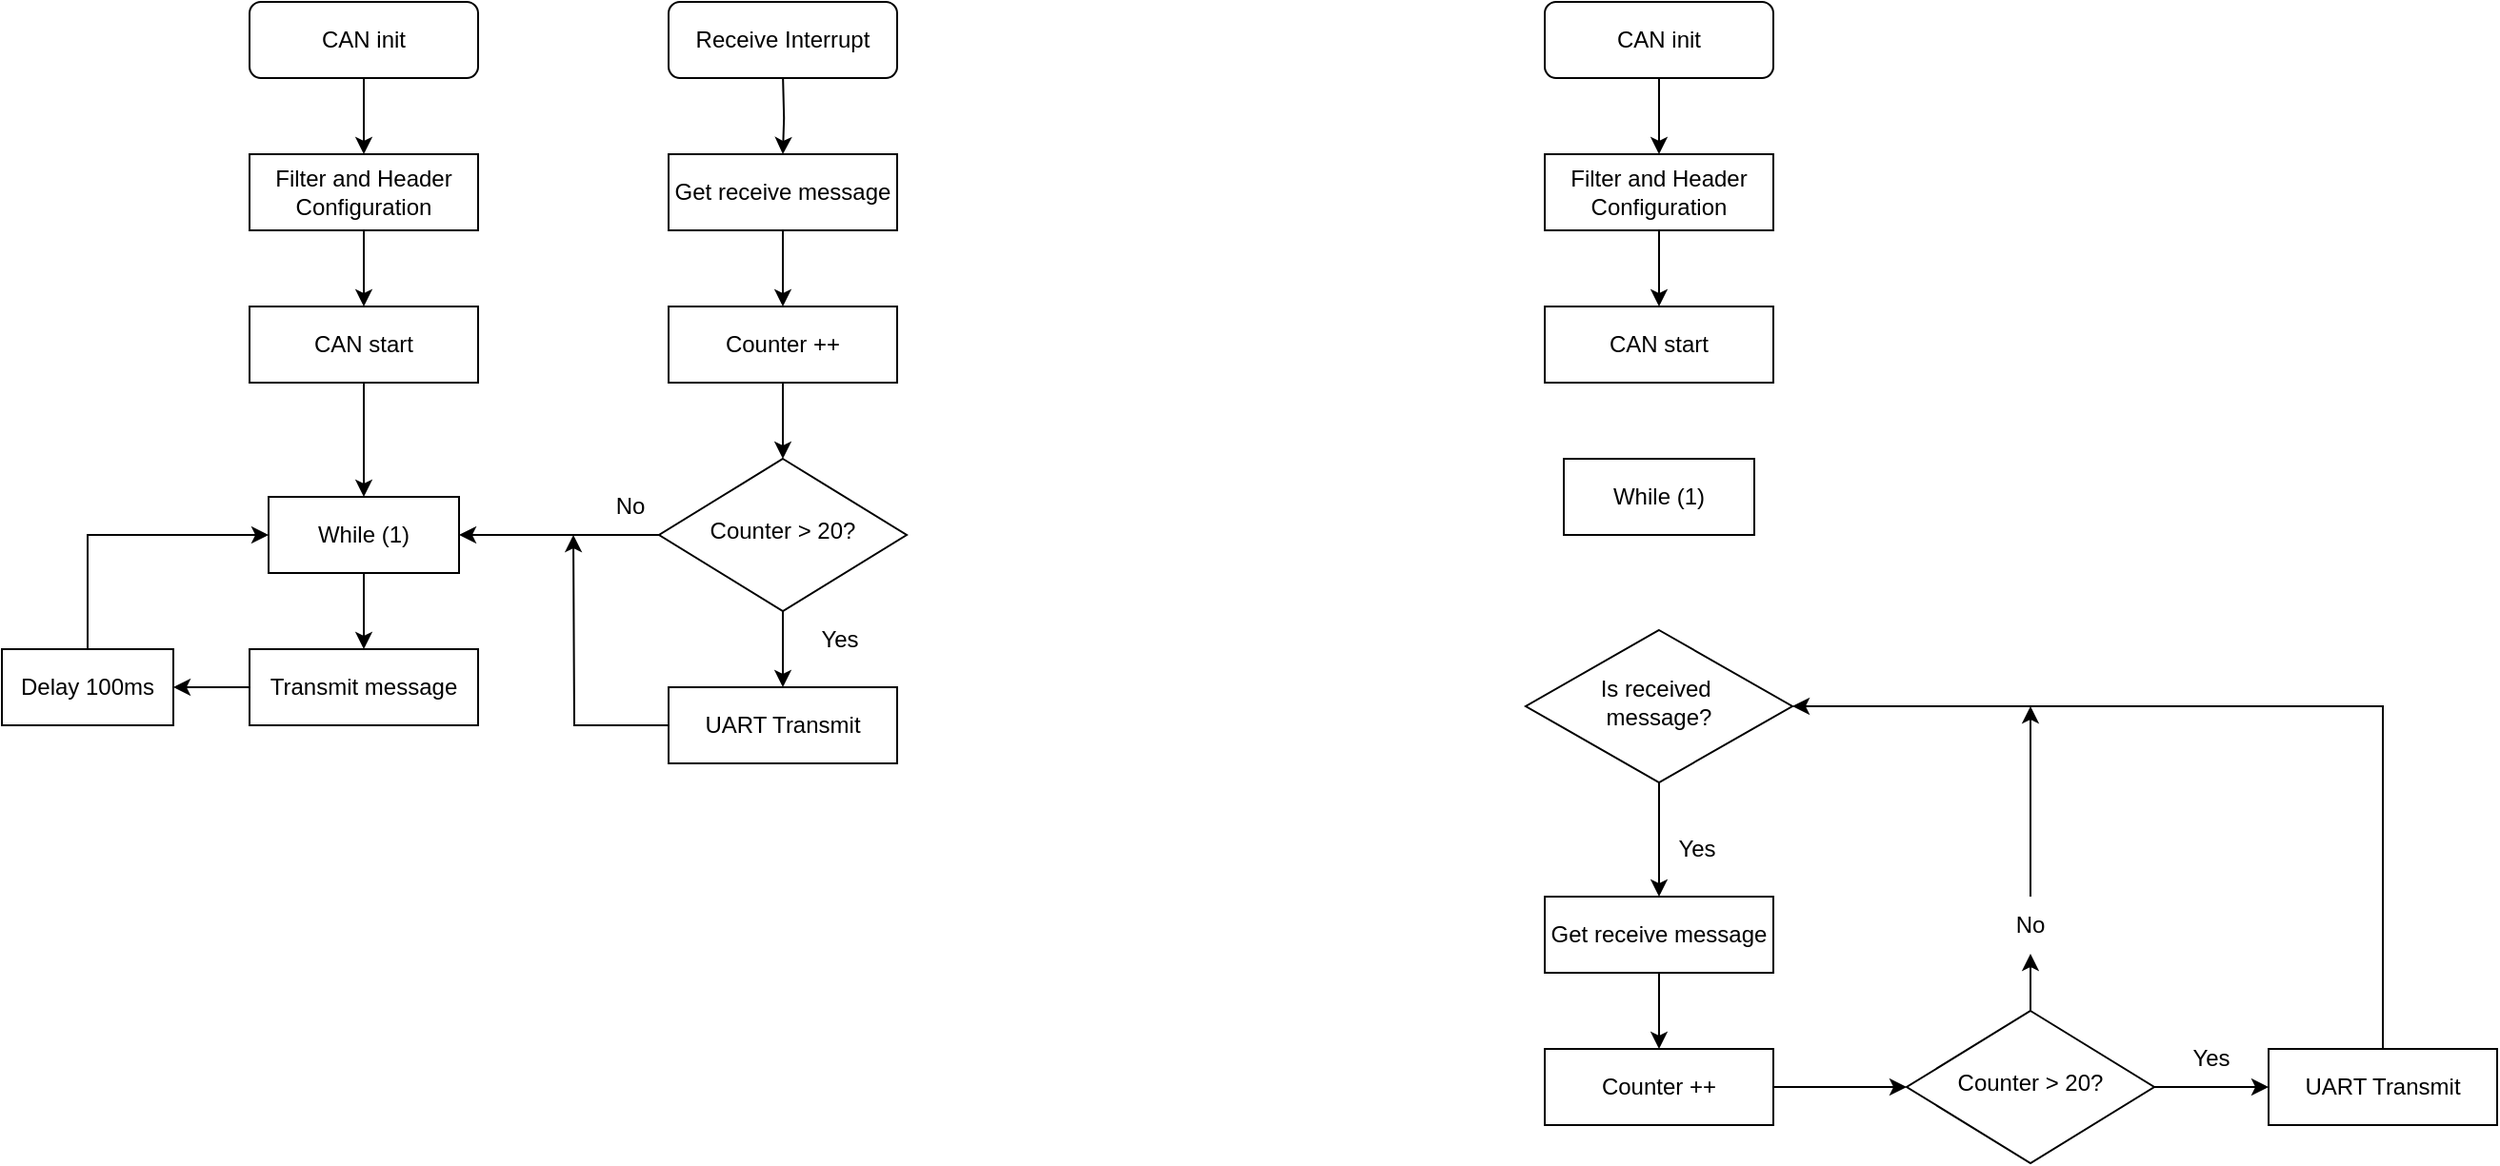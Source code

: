 <mxfile version="26.2.14">
  <diagram id="C5RBs43oDa-KdzZeNtuy" name="Page-1">
    <mxGraphModel dx="1577" dy="811" grid="1" gridSize="10" guides="1" tooltips="1" connect="1" arrows="1" fold="1" page="1" pageScale="1" pageWidth="827" pageHeight="1169" math="0" shadow="0">
      <root>
        <mxCell id="WIyWlLk6GJQsqaUBKTNV-0" />
        <mxCell id="WIyWlLk6GJQsqaUBKTNV-1" parent="WIyWlLk6GJQsqaUBKTNV-0" />
        <mxCell id="BSAUwJKBO7j2kIfMWwGT-10" value="" style="edgeStyle=orthogonalEdgeStyle;rounded=0;orthogonalLoop=1;jettySize=auto;html=1;" edge="1" parent="WIyWlLk6GJQsqaUBKTNV-1" source="WIyWlLk6GJQsqaUBKTNV-3" target="BSAUwJKBO7j2kIfMWwGT-1">
          <mxGeometry relative="1" as="geometry" />
        </mxCell>
        <mxCell id="WIyWlLk6GJQsqaUBKTNV-3" value="CAN init" style="rounded=1;whiteSpace=wrap;html=1;fontSize=12;glass=0;strokeWidth=1;shadow=0;" parent="WIyWlLk6GJQsqaUBKTNV-1" vertex="1">
          <mxGeometry x="160" y="80" width="120" height="40" as="geometry" />
        </mxCell>
        <mxCell id="BSAUwJKBO7j2kIfMWwGT-9" value="" style="edgeStyle=orthogonalEdgeStyle;rounded=0;orthogonalLoop=1;jettySize=auto;html=1;" edge="1" parent="WIyWlLk6GJQsqaUBKTNV-1" source="BSAUwJKBO7j2kIfMWwGT-1" target="BSAUwJKBO7j2kIfMWwGT-3">
          <mxGeometry relative="1" as="geometry" />
        </mxCell>
        <mxCell id="BSAUwJKBO7j2kIfMWwGT-1" value="Filter and Header Configuration" style="rounded=0;whiteSpace=wrap;html=1;fontSize=12;glass=0;strokeWidth=1;shadow=0;" vertex="1" parent="WIyWlLk6GJQsqaUBKTNV-1">
          <mxGeometry x="160" y="160" width="120" height="40" as="geometry" />
        </mxCell>
        <mxCell id="BSAUwJKBO7j2kIfMWwGT-32" value="" style="edgeStyle=orthogonalEdgeStyle;rounded=0;orthogonalLoop=1;jettySize=auto;html=1;" edge="1" parent="WIyWlLk6GJQsqaUBKTNV-1" source="BSAUwJKBO7j2kIfMWwGT-3" target="BSAUwJKBO7j2kIfMWwGT-31">
          <mxGeometry relative="1" as="geometry" />
        </mxCell>
        <mxCell id="BSAUwJKBO7j2kIfMWwGT-3" value="CAN start" style="rounded=0;whiteSpace=wrap;html=1;fontSize=12;glass=0;strokeWidth=1;shadow=0;" vertex="1" parent="WIyWlLk6GJQsqaUBKTNV-1">
          <mxGeometry x="160" y="240" width="120" height="40" as="geometry" />
        </mxCell>
        <mxCell id="BSAUwJKBO7j2kIfMWwGT-7" value="" style="edgeStyle=orthogonalEdgeStyle;rounded=0;orthogonalLoop=1;jettySize=auto;html=1;" edge="1" parent="WIyWlLk6GJQsqaUBKTNV-1" source="BSAUwJKBO7j2kIfMWwGT-5">
          <mxGeometry relative="1" as="geometry">
            <mxPoint x="440.067" y="120.002" as="sourcePoint" />
            <mxPoint x="440" y="180.04" as="targetPoint" />
          </mxGeometry>
        </mxCell>
        <mxCell id="BSAUwJKBO7j2kIfMWwGT-22" value="" style="edgeStyle=orthogonalEdgeStyle;rounded=0;orthogonalLoop=1;jettySize=auto;html=1;" edge="1" parent="WIyWlLk6GJQsqaUBKTNV-1" source="BSAUwJKBO7j2kIfMWwGT-5" target="BSAUwJKBO7j2kIfMWwGT-21">
          <mxGeometry relative="1" as="geometry" />
        </mxCell>
        <mxCell id="BSAUwJKBO7j2kIfMWwGT-77" value="" style="edgeStyle=orthogonalEdgeStyle;rounded=0;orthogonalLoop=1;jettySize=auto;html=1;" edge="1" parent="WIyWlLk6GJQsqaUBKTNV-1" source="BSAUwJKBO7j2kIfMWwGT-13" target="BSAUwJKBO7j2kIfMWwGT-36">
          <mxGeometry relative="1" as="geometry" />
        </mxCell>
        <mxCell id="BSAUwJKBO7j2kIfMWwGT-13" value="Transmit message" style="rounded=0;whiteSpace=wrap;html=1;fontSize=12;glass=0;strokeWidth=1;shadow=0;" vertex="1" parent="WIyWlLk6GJQsqaUBKTNV-1">
          <mxGeometry x="160" y="420" width="120" height="40" as="geometry" />
        </mxCell>
        <mxCell id="BSAUwJKBO7j2kIfMWwGT-19" value="No" style="text;html=1;align=center;verticalAlign=middle;whiteSpace=wrap;rounded=0;" vertex="1" parent="WIyWlLk6GJQsqaUBKTNV-1">
          <mxGeometry x="330" y="330" width="60" height="30" as="geometry" />
        </mxCell>
        <mxCell id="BSAUwJKBO7j2kIfMWwGT-24" value="" style="edgeStyle=orthogonalEdgeStyle;rounded=0;orthogonalLoop=1;jettySize=auto;html=1;" edge="1" parent="WIyWlLk6GJQsqaUBKTNV-1" source="BSAUwJKBO7j2kIfMWwGT-21" target="BSAUwJKBO7j2kIfMWwGT-23">
          <mxGeometry relative="1" as="geometry" />
        </mxCell>
        <mxCell id="BSAUwJKBO7j2kIfMWwGT-21" value="Counter ++" style="rounded=0;whiteSpace=wrap;html=1;fontSize=12;glass=0;strokeWidth=1;shadow=0;" vertex="1" parent="WIyWlLk6GJQsqaUBKTNV-1">
          <mxGeometry x="380" y="240.0" width="120" height="40" as="geometry" />
        </mxCell>
        <mxCell id="BSAUwJKBO7j2kIfMWwGT-29" value="" style="edgeStyle=orthogonalEdgeStyle;rounded=0;orthogonalLoop=1;jettySize=auto;html=1;" edge="1" parent="WIyWlLk6GJQsqaUBKTNV-1" source="BSAUwJKBO7j2kIfMWwGT-23" target="BSAUwJKBO7j2kIfMWwGT-28">
          <mxGeometry relative="1" as="geometry" />
        </mxCell>
        <mxCell id="BSAUwJKBO7j2kIfMWwGT-80" value="" style="edgeStyle=orthogonalEdgeStyle;rounded=0;orthogonalLoop=1;jettySize=auto;html=1;" edge="1" parent="WIyWlLk6GJQsqaUBKTNV-1" source="BSAUwJKBO7j2kIfMWwGT-23" target="BSAUwJKBO7j2kIfMWwGT-31">
          <mxGeometry relative="1" as="geometry" />
        </mxCell>
        <mxCell id="BSAUwJKBO7j2kIfMWwGT-23" value="Counter &amp;gt; 20?" style="rhombus;whiteSpace=wrap;html=1;shadow=0;fontFamily=Helvetica;fontSize=12;align=center;strokeWidth=1;spacing=6;spacingTop=-4;" vertex="1" parent="WIyWlLk6GJQsqaUBKTNV-1">
          <mxGeometry x="375" y="320.0" width="130" height="80" as="geometry" />
        </mxCell>
        <mxCell id="BSAUwJKBO7j2kIfMWwGT-81" style="edgeStyle=orthogonalEdgeStyle;rounded=0;orthogonalLoop=1;jettySize=auto;html=1;" edge="1" parent="WIyWlLk6GJQsqaUBKTNV-1" source="BSAUwJKBO7j2kIfMWwGT-28">
          <mxGeometry relative="1" as="geometry">
            <mxPoint x="330" y="360" as="targetPoint" />
          </mxGeometry>
        </mxCell>
        <mxCell id="BSAUwJKBO7j2kIfMWwGT-28" value="UART Transmit" style="rounded=0;whiteSpace=wrap;html=1;fontSize=12;glass=0;strokeWidth=1;shadow=0;" vertex="1" parent="WIyWlLk6GJQsqaUBKTNV-1">
          <mxGeometry x="380" y="440" width="120" height="40" as="geometry" />
        </mxCell>
        <mxCell id="BSAUwJKBO7j2kIfMWwGT-30" value="Yes" style="text;html=1;align=center;verticalAlign=middle;whiteSpace=wrap;rounded=0;" vertex="1" parent="WIyWlLk6GJQsqaUBKTNV-1">
          <mxGeometry x="440" y="400" width="60" height="30" as="geometry" />
        </mxCell>
        <mxCell id="BSAUwJKBO7j2kIfMWwGT-33" value="" style="edgeStyle=orthogonalEdgeStyle;rounded=0;orthogonalLoop=1;jettySize=auto;html=1;" edge="1" parent="WIyWlLk6GJQsqaUBKTNV-1" source="BSAUwJKBO7j2kIfMWwGT-31" target="BSAUwJKBO7j2kIfMWwGT-13">
          <mxGeometry relative="1" as="geometry" />
        </mxCell>
        <mxCell id="BSAUwJKBO7j2kIfMWwGT-31" value="While (1)" style="rounded=0;whiteSpace=wrap;html=1;fontSize=12;glass=0;strokeWidth=1;shadow=0;" vertex="1" parent="WIyWlLk6GJQsqaUBKTNV-1">
          <mxGeometry x="170" y="340" width="100" height="40" as="geometry" />
        </mxCell>
        <mxCell id="BSAUwJKBO7j2kIfMWwGT-39" style="edgeStyle=orthogonalEdgeStyle;rounded=0;orthogonalLoop=1;jettySize=auto;html=1;entryX=0;entryY=0.5;entryDx=0;entryDy=0;" edge="1" parent="WIyWlLk6GJQsqaUBKTNV-1" source="BSAUwJKBO7j2kIfMWwGT-36" target="BSAUwJKBO7j2kIfMWwGT-31">
          <mxGeometry relative="1" as="geometry">
            <Array as="points">
              <mxPoint x="75" y="360" />
            </Array>
          </mxGeometry>
        </mxCell>
        <mxCell id="BSAUwJKBO7j2kIfMWwGT-36" value="Delay 100ms" style="rounded=0;whiteSpace=wrap;html=1;fontSize=12;glass=0;strokeWidth=1;shadow=0;" vertex="1" parent="WIyWlLk6GJQsqaUBKTNV-1">
          <mxGeometry x="30" y="420" width="90" height="40" as="geometry" />
        </mxCell>
        <mxCell id="BSAUwJKBO7j2kIfMWwGT-43" value="" style="edgeStyle=orthogonalEdgeStyle;rounded=0;orthogonalLoop=1;jettySize=auto;html=1;" edge="1" source="BSAUwJKBO7j2kIfMWwGT-44" target="BSAUwJKBO7j2kIfMWwGT-46" parent="WIyWlLk6GJQsqaUBKTNV-1">
          <mxGeometry relative="1" as="geometry" />
        </mxCell>
        <mxCell id="BSAUwJKBO7j2kIfMWwGT-44" value="CAN init" style="rounded=1;whiteSpace=wrap;html=1;fontSize=12;glass=0;strokeWidth=1;shadow=0;" vertex="1" parent="WIyWlLk6GJQsqaUBKTNV-1">
          <mxGeometry x="840" y="80" width="120" height="40" as="geometry" />
        </mxCell>
        <mxCell id="BSAUwJKBO7j2kIfMWwGT-45" value="" style="edgeStyle=orthogonalEdgeStyle;rounded=0;orthogonalLoop=1;jettySize=auto;html=1;" edge="1" source="BSAUwJKBO7j2kIfMWwGT-46" target="BSAUwJKBO7j2kIfMWwGT-48" parent="WIyWlLk6GJQsqaUBKTNV-1">
          <mxGeometry relative="1" as="geometry" />
        </mxCell>
        <mxCell id="BSAUwJKBO7j2kIfMWwGT-46" value="Filter and Header Configuration" style="rounded=0;whiteSpace=wrap;html=1;fontSize=12;glass=0;strokeWidth=1;shadow=0;" vertex="1" parent="WIyWlLk6GJQsqaUBKTNV-1">
          <mxGeometry x="840" y="160" width="120" height="40" as="geometry" />
        </mxCell>
        <mxCell id="BSAUwJKBO7j2kIfMWwGT-48" value="CAN start" style="rounded=0;whiteSpace=wrap;html=1;fontSize=12;glass=0;strokeWidth=1;shadow=0;" vertex="1" parent="WIyWlLk6GJQsqaUBKTNV-1">
          <mxGeometry x="840" y="240" width="120" height="40" as="geometry" />
        </mxCell>
        <mxCell id="BSAUwJKBO7j2kIfMWwGT-49" value="" style="edgeStyle=orthogonalEdgeStyle;rounded=0;orthogonalLoop=1;jettySize=auto;html=1;" edge="1" source="BSAUwJKBO7j2kIfMWwGT-51" parent="WIyWlLk6GJQsqaUBKTNV-1">
          <mxGeometry relative="1" as="geometry">
            <mxPoint x="900" y="550" as="targetPoint" />
          </mxGeometry>
        </mxCell>
        <mxCell id="BSAUwJKBO7j2kIfMWwGT-51" value="Is received&amp;nbsp;&lt;div&gt;message?&lt;/div&gt;" style="rhombus;whiteSpace=wrap;html=1;shadow=0;fontFamily=Helvetica;fontSize=12;align=center;strokeWidth=1;spacing=6;spacingTop=-4;" vertex="1" parent="WIyWlLk6GJQsqaUBKTNV-1">
          <mxGeometry x="830" y="410" width="140" height="80" as="geometry" />
        </mxCell>
        <mxCell id="BSAUwJKBO7j2kIfMWwGT-52" value="" style="edgeStyle=orthogonalEdgeStyle;rounded=0;orthogonalLoop=1;jettySize=auto;html=1;" edge="1" source="BSAUwJKBO7j2kIfMWwGT-53" target="BSAUwJKBO7j2kIfMWwGT-58" parent="WIyWlLk6GJQsqaUBKTNV-1">
          <mxGeometry relative="1" as="geometry" />
        </mxCell>
        <mxCell id="BSAUwJKBO7j2kIfMWwGT-53" value="Get receive message" style="rounded=0;whiteSpace=wrap;html=1;fontSize=12;glass=0;strokeWidth=1;shadow=0;" vertex="1" parent="WIyWlLk6GJQsqaUBKTNV-1">
          <mxGeometry x="840" y="550" width="120" height="40" as="geometry" />
        </mxCell>
        <mxCell id="BSAUwJKBO7j2kIfMWwGT-56" value="Yes" style="text;html=1;align=center;verticalAlign=middle;whiteSpace=wrap;rounded=0;" vertex="1" parent="WIyWlLk6GJQsqaUBKTNV-1">
          <mxGeometry x="890" y="510" width="60" height="30" as="geometry" />
        </mxCell>
        <mxCell id="BSAUwJKBO7j2kIfMWwGT-57" value="" style="edgeStyle=orthogonalEdgeStyle;rounded=0;orthogonalLoop=1;jettySize=auto;html=1;" edge="1" source="BSAUwJKBO7j2kIfMWwGT-58" target="BSAUwJKBO7j2kIfMWwGT-61" parent="WIyWlLk6GJQsqaUBKTNV-1">
          <mxGeometry relative="1" as="geometry" />
        </mxCell>
        <mxCell id="BSAUwJKBO7j2kIfMWwGT-58" value="Counter ++" style="rounded=0;whiteSpace=wrap;html=1;fontSize=12;glass=0;strokeWidth=1;shadow=0;" vertex="1" parent="WIyWlLk6GJQsqaUBKTNV-1">
          <mxGeometry x="840" y="630" width="120" height="40" as="geometry" />
        </mxCell>
        <mxCell id="BSAUwJKBO7j2kIfMWwGT-59" value="" style="edgeStyle=orthogonalEdgeStyle;rounded=0;orthogonalLoop=1;jettySize=auto;html=1;" edge="1" source="BSAUwJKBO7j2kIfMWwGT-61" target="BSAUwJKBO7j2kIfMWwGT-63" parent="WIyWlLk6GJQsqaUBKTNV-1">
          <mxGeometry relative="1" as="geometry" />
        </mxCell>
        <mxCell id="BSAUwJKBO7j2kIfMWwGT-60" style="edgeStyle=orthogonalEdgeStyle;rounded=0;orthogonalLoop=1;jettySize=auto;html=1;" edge="1" source="BSAUwJKBO7j2kIfMWwGT-71" parent="WIyWlLk6GJQsqaUBKTNV-1">
          <mxGeometry relative="1" as="geometry">
            <mxPoint x="1095" y="450" as="targetPoint" />
          </mxGeometry>
        </mxCell>
        <mxCell id="BSAUwJKBO7j2kIfMWwGT-61" value="Counter &amp;gt; 20?" style="rhombus;whiteSpace=wrap;html=1;shadow=0;fontFamily=Helvetica;fontSize=12;align=center;strokeWidth=1;spacing=6;spacingTop=-4;" vertex="1" parent="WIyWlLk6GJQsqaUBKTNV-1">
          <mxGeometry x="1030" y="610" width="130" height="80" as="geometry" />
        </mxCell>
        <mxCell id="BSAUwJKBO7j2kIfMWwGT-62" style="edgeStyle=orthogonalEdgeStyle;rounded=0;orthogonalLoop=1;jettySize=auto;html=1;entryX=1;entryY=0.5;entryDx=0;entryDy=0;" edge="1" source="BSAUwJKBO7j2kIfMWwGT-63" target="BSAUwJKBO7j2kIfMWwGT-51" parent="WIyWlLk6GJQsqaUBKTNV-1">
          <mxGeometry relative="1" as="geometry">
            <mxPoint x="950" y="430" as="targetPoint" />
            <Array as="points">
              <mxPoint x="1280" y="450" />
            </Array>
          </mxGeometry>
        </mxCell>
        <mxCell id="BSAUwJKBO7j2kIfMWwGT-63" value="UART Transmit" style="rounded=0;whiteSpace=wrap;html=1;fontSize=12;glass=0;strokeWidth=1;shadow=0;" vertex="1" parent="WIyWlLk6GJQsqaUBKTNV-1">
          <mxGeometry x="1220" y="630" width="120" height="40" as="geometry" />
        </mxCell>
        <mxCell id="BSAUwJKBO7j2kIfMWwGT-64" value="Yes" style="text;html=1;align=center;verticalAlign=middle;whiteSpace=wrap;rounded=0;" vertex="1" parent="WIyWlLk6GJQsqaUBKTNV-1">
          <mxGeometry x="1160" y="620" width="60" height="30" as="geometry" />
        </mxCell>
        <mxCell id="BSAUwJKBO7j2kIfMWwGT-70" value="" style="edgeStyle=orthogonalEdgeStyle;rounded=0;orthogonalLoop=1;jettySize=auto;html=1;" edge="1" source="BSAUwJKBO7j2kIfMWwGT-61" target="BSAUwJKBO7j2kIfMWwGT-71" parent="WIyWlLk6GJQsqaUBKTNV-1">
          <mxGeometry relative="1" as="geometry">
            <mxPoint x="1095" y="430" as="targetPoint" />
            <mxPoint x="1095" y="770" as="sourcePoint" />
          </mxGeometry>
        </mxCell>
        <mxCell id="BSAUwJKBO7j2kIfMWwGT-71" value="No" style="text;html=1;align=center;verticalAlign=middle;whiteSpace=wrap;rounded=0;" vertex="1" parent="WIyWlLk6GJQsqaUBKTNV-1">
          <mxGeometry x="1065" y="550" width="60" height="30" as="geometry" />
        </mxCell>
        <mxCell id="BSAUwJKBO7j2kIfMWwGT-72" value="While (1)" style="rounded=0;whiteSpace=wrap;html=1;fontSize=12;glass=0;strokeWidth=1;shadow=0;" vertex="1" parent="WIyWlLk6GJQsqaUBKTNV-1">
          <mxGeometry x="850" y="320" width="100" height="40" as="geometry" />
        </mxCell>
        <mxCell id="BSAUwJKBO7j2kIfMWwGT-74" value="Receive Interrupt" style="rounded=1;whiteSpace=wrap;html=1;fontSize=12;glass=0;strokeWidth=1;shadow=0;" vertex="1" parent="WIyWlLk6GJQsqaUBKTNV-1">
          <mxGeometry x="380" y="80" width="120" height="40" as="geometry" />
        </mxCell>
        <mxCell id="BSAUwJKBO7j2kIfMWwGT-79" value="" style="edgeStyle=orthogonalEdgeStyle;rounded=0;orthogonalLoop=1;jettySize=auto;html=1;" edge="1" parent="WIyWlLk6GJQsqaUBKTNV-1" target="BSAUwJKBO7j2kIfMWwGT-5">
          <mxGeometry relative="1" as="geometry">
            <mxPoint x="440.067" y="120.002" as="sourcePoint" />
            <mxPoint x="440" y="180.04" as="targetPoint" />
          </mxGeometry>
        </mxCell>
        <mxCell id="BSAUwJKBO7j2kIfMWwGT-5" value="Get receive message" style="rounded=0;whiteSpace=wrap;html=1;fontSize=12;glass=0;strokeWidth=1;shadow=0;" vertex="1" parent="WIyWlLk6GJQsqaUBKTNV-1">
          <mxGeometry x="380" y="160.0" width="120" height="40" as="geometry" />
        </mxCell>
      </root>
    </mxGraphModel>
  </diagram>
</mxfile>
